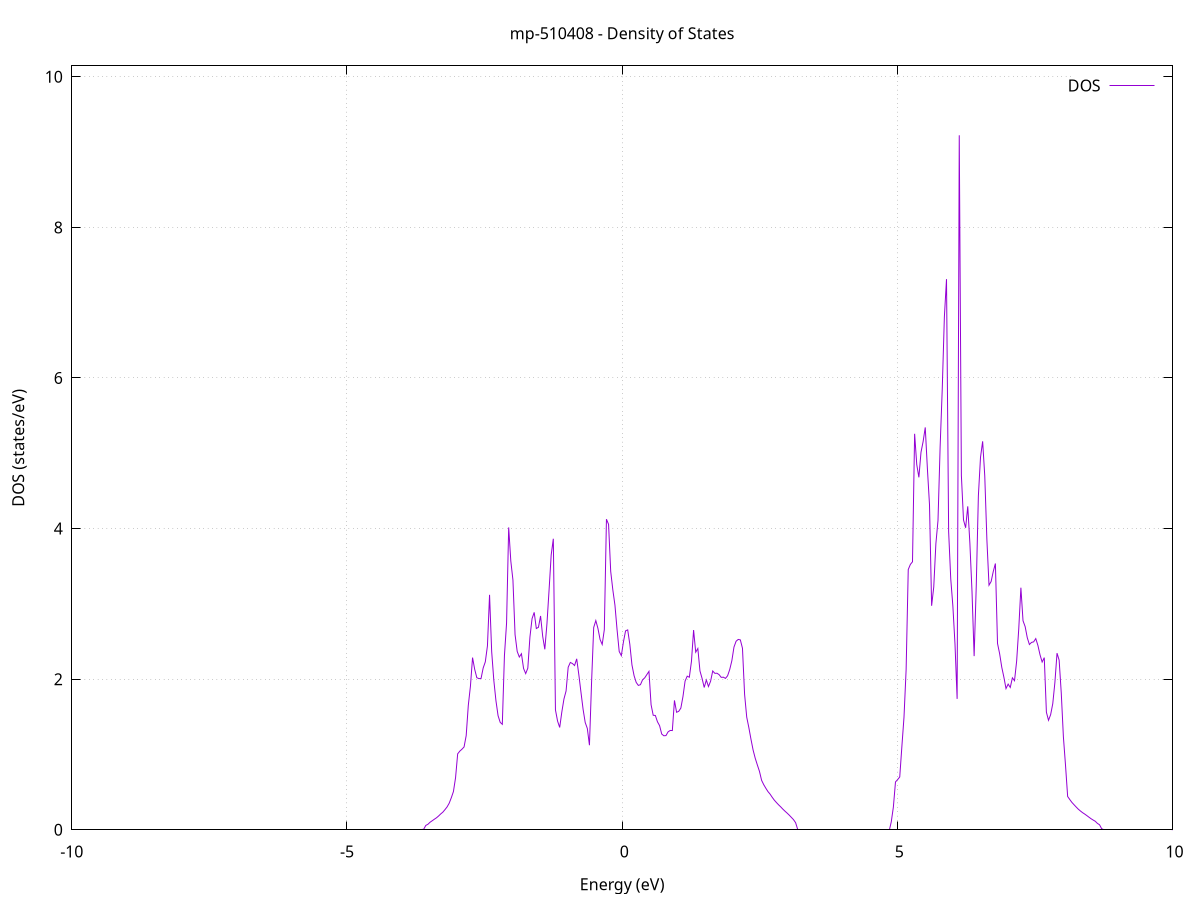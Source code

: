 set title 'mp-510408 - Density of States'
set xlabel 'Energy (eV)'
set ylabel 'DOS (states/eV)'
set grid
set xrange [-10:10]
set yrange [0:10.145]
set xzeroaxis lt -1
set terminal png size 800,600
set output 'mp-510408_dos_gnuplot.png'
plot '-' using 1:2 with lines title 'DOS'
-51.376100 0.000000
-51.337500 0.000000
-51.298900 0.000000
-51.260300 0.000000
-51.221700 0.000000
-51.183100 0.000000
-51.144400 0.000000
-51.105800 0.000000
-51.067200 0.000000
-51.028600 0.000000
-50.990000 0.000000
-50.951300 0.000000
-50.912700 0.000000
-50.874100 0.000000
-50.835500 0.000000
-50.796900 0.000000
-50.758300 0.000000
-50.719600 0.000000
-50.681000 0.000000
-50.642400 0.000000
-50.603800 0.000000
-50.565200 0.000000
-50.526600 0.000000
-50.487900 0.000000
-50.449300 0.000000
-50.410700 0.000000
-50.372100 0.000000
-50.333500 0.000000
-50.294800 0.000000
-50.256200 0.000000
-50.217600 0.000000
-50.179000 0.000000
-50.140400 0.000000
-50.101800 0.000000
-50.063100 0.000000
-50.024500 0.000000
-49.985900 0.000000
-49.947300 0.000000
-49.908700 0.000000
-49.870100 0.000000
-49.831400 0.000000
-49.792800 0.000000
-49.754200 0.000000
-49.715600 0.000000
-49.677000 0.000000
-49.638400 0.000000
-49.599700 0.000000
-49.561100 0.000000
-49.522500 0.000000
-49.483900 0.000000
-49.445300 0.000000
-49.406600 0.000000
-49.368000 0.000000
-49.329400 0.000000
-49.290800 0.000000
-49.252200 0.000000
-49.213600 0.000000
-49.174900 0.000000
-49.136300 0.000000
-49.097700 0.000000
-49.059100 0.000000
-49.020500 0.000000
-48.981900 0.000000
-48.943200 0.000000
-48.904600 0.000000
-48.866000 0.000000
-48.827400 0.000000
-48.788800 0.000000
-48.750100 0.000000
-48.711500 0.000000
-48.672900 0.000000
-48.634300 0.000000
-48.595700 0.000000
-48.557100 0.000000
-48.518400 0.000000
-48.479800 0.000000
-48.441200 0.000000
-48.402600 0.000000
-48.364000 0.000000
-48.325400 0.000000
-48.286700 0.000000
-48.248100 0.000000
-48.209500 0.000000
-48.170900 0.000000
-48.132300 0.000000
-48.093700 0.000000
-48.055000 0.000000
-48.016400 0.000000
-47.977800 0.000000
-47.939200 0.000000
-47.900600 0.000000
-47.861900 0.000000
-47.823300 0.000000
-47.784700 0.000000
-47.746100 0.000000
-47.707500 0.000000
-47.668900 0.000000
-47.630200 0.000000
-47.591600 0.000000
-47.553000 0.000000
-47.514400 0.000000
-47.475800 0.000000
-47.437200 0.000000
-47.398500 0.000000
-47.359900 0.000000
-47.321300 0.000000
-47.282700 0.000000
-47.244100 0.000000
-47.205400 0.000000
-47.166800 0.000000
-47.128200 0.000000
-47.089600 0.000000
-47.051000 0.000000
-47.012400 0.000000
-46.973700 0.000000
-46.935100 0.000000
-46.896500 0.000000
-46.857900 0.000000
-46.819300 0.000000
-46.780700 0.000000
-46.742000 0.000000
-46.703400 0.000000
-46.664800 0.000000
-46.626200 0.000000
-46.587600 0.000000
-46.548900 0.000000
-46.510300 0.000000
-46.471700 0.000000
-46.433100 0.000000
-46.394500 0.000000
-46.355900 0.000000
-46.317200 0.000000
-46.278600 0.000000
-46.240000 0.000000
-46.201400 0.000000
-46.162800 0.000000
-46.124200 0.000000
-46.085500 0.000000
-46.046900 0.000000
-46.008300 0.000000
-45.969700 0.000000
-45.931100 0.000000
-45.892500 0.000000
-45.853800 0.000000
-45.815200 0.000000
-45.776600 0.000000
-45.738000 0.000000
-45.699400 0.000000
-45.660700 0.000000
-45.622100 0.000000
-45.583500 0.000000
-45.544900 0.000000
-45.506300 0.000000
-45.467700 0.000000
-45.429000 0.000000
-45.390400 0.000000
-45.351800 0.000000
-45.313200 0.000000
-45.274600 0.000000
-45.236000 0.000000
-45.197300 0.000000
-45.158700 0.000000
-45.120100 0.000000
-45.081500 0.000000
-45.042900 0.000000
-45.004200 0.000000
-44.965600 0.000000
-44.927000 0.000000
-44.888400 0.000000
-44.849800 0.000000
-44.811200 0.000000
-44.772500 0.000000
-44.733900 0.000000
-44.695300 0.000000
-44.656700 0.000000
-44.618100 0.000000
-44.579500 0.000000
-44.540800 0.000000
-44.502200 0.000000
-44.463600 19.338100
-44.425000 13.343900
-44.386400 14.973500
-44.347800 0.000000
-44.309100 40.123600
-44.270500 0.000000
-44.231900 0.000000
-44.193300 0.000000
-44.154700 0.000000
-44.116000 0.000000
-44.077400 0.000000
-44.038800 0.000000
-44.000200 0.000000
-43.961600 0.000000
-43.923000 0.000000
-43.884300 0.000000
-43.845700 0.000000
-43.807100 0.000000
-43.768500 0.000000
-43.729900 0.000000
-43.691300 0.000000
-43.652600 0.000000
-43.614000 0.000000
-43.575400 0.000000
-43.536800 0.000000
-43.498200 0.000000
-43.459500 0.000000
-43.420900 0.000000
-43.382300 0.000000
-43.343700 0.000000
-43.305100 0.000000
-43.266500 0.000000
-43.227800 0.000000
-43.189200 0.000000
-43.150600 0.000000
-43.112000 0.000000
-43.073400 0.000000
-43.034800 0.000000
-42.996100 0.000000
-42.957500 0.000000
-42.918900 0.000000
-42.880300 0.000000
-42.841700 0.000000
-42.803000 0.000000
-42.764400 0.000000
-42.725800 0.000000
-42.687200 0.000000
-42.648600 0.000000
-42.610000 0.000000
-42.571300 0.000000
-42.532700 0.000000
-42.494100 0.000000
-42.455500 0.000000
-42.416900 0.000000
-42.378300 0.000000
-42.339600 0.000000
-42.301000 0.000000
-42.262400 0.000000
-42.223800 0.000000
-42.185200 0.000000
-42.146600 0.000000
-42.107900 0.000000
-42.069300 0.000000
-42.030700 0.000000
-41.992100 0.000000
-41.953500 0.000000
-41.914800 0.000000
-41.876200 0.000000
-41.837600 0.000000
-41.799000 0.000000
-41.760400 0.000000
-41.721800 0.000000
-41.683100 0.000000
-41.644500 0.000000
-41.605900 0.000000
-41.567300 0.000000
-41.528700 0.000000
-41.490100 0.000000
-41.451400 0.000000
-41.412800 0.000000
-41.374200 0.000000
-41.335600 0.000000
-41.297000 0.000000
-41.258300 0.000000
-41.219700 0.000000
-41.181100 0.000000
-41.142500 0.000000
-41.103900 0.000000
-41.065300 0.000000
-41.026600 0.000000
-40.988000 0.000000
-40.949400 0.000000
-40.910800 0.000000
-40.872200 0.000000
-40.833600 0.000000
-40.794900 0.000000
-40.756300 0.000000
-40.717700 0.000000
-40.679100 0.000000
-40.640500 0.000000
-40.601900 0.000000
-40.563200 0.000000
-40.524600 0.000000
-40.486000 0.000000
-40.447400 0.000000
-40.408800 0.000000
-40.370100 0.000000
-40.331500 0.000000
-40.292900 0.000000
-40.254300 0.000000
-40.215700 0.000000
-40.177100 0.000000
-40.138400 0.000000
-40.099800 0.000000
-40.061200 0.000000
-40.022600 0.000000
-39.984000 0.000000
-39.945400 0.000000
-39.906700 0.000000
-39.868100 0.000000
-39.829500 0.000000
-39.790900 0.000000
-39.752300 0.000000
-39.713600 0.000000
-39.675000 0.000000
-39.636400 0.000000
-39.597800 0.000000
-39.559200 0.000000
-39.520600 0.000000
-39.481900 0.000000
-39.443300 0.000000
-39.404700 0.000000
-39.366100 0.000000
-39.327500 0.000000
-39.288900 0.000000
-39.250200 0.000000
-39.211600 0.000000
-39.173000 0.000000
-39.134400 0.000000
-39.095800 0.000000
-39.057100 0.000000
-39.018500 0.000000
-38.979900 0.000000
-38.941300 0.000000
-38.902700 0.000000
-38.864100 0.000000
-38.825400 0.000000
-38.786800 0.000000
-38.748200 0.000000
-38.709600 0.000000
-38.671000 0.000000
-38.632400 0.000000
-38.593700 0.000000
-38.555100 0.000000
-38.516500 0.000000
-38.477900 0.000000
-38.439300 0.000000
-38.400700 0.000000
-38.362000 0.000000
-38.323400 0.000000
-38.284800 0.000000
-38.246200 0.000000
-38.207600 0.000000
-38.168900 0.000000
-38.130300 0.000000
-38.091700 0.000000
-38.053100 0.000000
-38.014500 0.000000
-37.975900 0.000000
-37.937200 0.000000
-37.898600 0.000000
-37.860000 0.000000
-37.821400 0.000000
-37.782800 0.000000
-37.744200 0.000000
-37.705500 0.000000
-37.666900 0.000000
-37.628300 0.000000
-37.589700 0.000000
-37.551100 0.000000
-37.512400 0.000000
-37.473800 0.000000
-37.435200 0.000000
-37.396600 0.000000
-37.358000 0.000000
-37.319400 0.000000
-37.280700 0.000000
-37.242100 0.000000
-37.203500 0.000000
-37.164900 0.000000
-37.126300 0.000000
-37.087700 0.000000
-37.049000 0.000000
-37.010400 0.000000
-36.971800 0.000000
-36.933200 0.000000
-36.894600 0.000000
-36.855900 0.000000
-36.817300 0.000000
-36.778700 0.000000
-36.740100 0.000000
-36.701500 0.000000
-36.662900 0.000000
-36.624200 0.000000
-36.585600 0.000000
-36.547000 0.000000
-36.508400 0.000000
-36.469800 0.000000
-36.431200 0.000000
-36.392500 0.000000
-36.353900 0.000000
-36.315300 0.000000
-36.276700 0.000000
-36.238100 0.000000
-36.199500 0.000000
-36.160800 0.000000
-36.122200 0.000000
-36.083600 0.000000
-36.045000 0.000000
-36.006400 0.000000
-35.967700 0.000000
-35.929100 0.000000
-35.890500 0.000000
-35.851900 0.000000
-35.813300 0.000000
-35.774700 0.000000
-35.736000 0.000000
-35.697400 0.000000
-35.658800 0.000000
-35.620200 0.000000
-35.581600 0.000000
-35.543000 0.000000
-35.504300 0.000000
-35.465700 0.000000
-35.427100 0.000000
-35.388500 0.000000
-35.349900 0.000000
-35.311200 0.000000
-35.272600 0.000000
-35.234000 0.000000
-35.195400 0.000000
-35.156800 0.000000
-35.118200 0.000000
-35.079500 0.000000
-35.040900 0.000000
-35.002300 0.000000
-34.963700 0.000000
-34.925100 0.000000
-34.886500 0.000000
-34.847800 0.000000
-34.809200 0.000000
-34.770600 0.000000
-34.732000 0.000000
-34.693400 0.000000
-34.654800 0.000000
-34.616100 0.000000
-34.577500 0.000000
-34.538900 0.000000
-34.500300 0.000000
-34.461700 0.000000
-34.423000 0.000000
-34.384400 0.000000
-34.345800 0.000000
-34.307200 0.000000
-34.268600 0.000000
-34.230000 0.000000
-34.191300 0.000000
-34.152700 0.000000
-34.114100 0.000000
-34.075500 0.000000
-34.036900 0.000000
-33.998300 0.000000
-33.959600 0.000000
-33.921000 0.000000
-33.882400 0.000000
-33.843800 0.000000
-33.805200 0.000000
-33.766500 0.000000
-33.727900 0.000000
-33.689300 0.000000
-33.650700 0.000000
-33.612100 0.000000
-33.573500 0.000000
-33.534800 0.000000
-33.496200 0.000000
-33.457600 0.000000
-33.419000 0.000000
-33.380400 0.000000
-33.341800 0.000000
-33.303100 0.000000
-33.264500 0.000000
-33.225900 0.000000
-33.187300 0.000000
-33.148700 0.000000
-33.110000 0.000000
-33.071400 0.000000
-33.032800 0.000000
-32.994200 0.000000
-32.955600 0.000000
-32.917000 0.000000
-32.878300 0.000000
-32.839700 0.000000
-32.801100 0.000000
-32.762500 0.000000
-32.723900 0.000000
-32.685300 0.000000
-32.646600 0.000000
-32.608000 0.000000
-32.569400 0.000000
-32.530800 0.000000
-32.492200 0.000000
-32.453600 0.000000
-32.414900 0.000000
-32.376300 0.000000
-32.337700 0.000000
-32.299100 0.000000
-32.260500 0.000000
-32.221800 0.000000
-32.183200 0.000000
-32.144600 0.000000
-32.106000 0.000000
-32.067400 0.000000
-32.028800 0.000000
-31.990100 0.000000
-31.951500 0.000000
-31.912900 0.000000
-31.874300 0.000000
-31.835700 0.000000
-31.797100 0.000000
-31.758400 0.000000
-31.719800 0.000000
-31.681200 0.000000
-31.642600 0.000000
-31.604000 0.000000
-31.565300 0.000000
-31.526700 0.000000
-31.488100 0.000000
-31.449500 0.000000
-31.410900 0.000000
-31.372300 0.000000
-31.333600 0.000000
-31.295000 0.000000
-31.256400 0.000000
-31.217800 0.000000
-31.179200 0.000000
-31.140600 0.000000
-31.101900 0.000000
-31.063300 0.000000
-31.024700 0.000000
-30.986100 0.000000
-30.947500 0.000000
-30.908900 0.000000
-30.870200 0.000000
-30.831600 0.000000
-30.793000 0.000000
-30.754400 0.000000
-30.715800 0.000000
-30.677100 0.000000
-30.638500 0.000000
-30.599900 0.000000
-30.561300 0.000000
-30.522700 0.000000
-30.484100 0.000000
-30.445400 0.000000
-30.406800 0.000000
-30.368200 0.000000
-30.329600 0.000000
-30.291000 0.000000
-30.252400 0.000000
-30.213700 0.000000
-30.175100 0.000000
-30.136500 0.000000
-30.097900 0.000000
-30.059300 0.000000
-30.020600 0.000000
-29.982000 0.000000
-29.943400 0.000000
-29.904800 0.000000
-29.866200 0.000000
-29.827600 0.000000
-29.788900 0.000000
-29.750300 0.000000
-29.711700 0.000000
-29.673100 0.000000
-29.634500 0.000000
-29.595900 0.000000
-29.557200 0.000000
-29.518600 0.000000
-29.480000 0.000000
-29.441400 0.000000
-29.402800 0.000000
-29.364100 0.000000
-29.325500 0.000000
-29.286900 0.000000
-29.248300 0.000000
-29.209700 0.000000
-29.171100 0.000000
-29.132400 0.000000
-29.093800 0.000000
-29.055200 0.000000
-29.016600 0.000000
-28.978000 0.000000
-28.939400 0.000000
-28.900700 0.000000
-28.862100 0.000000
-28.823500 0.000000
-28.784900 0.000000
-28.746300 0.000000
-28.707700 0.000000
-28.669000 0.000000
-28.630400 0.000000
-28.591800 0.000000
-28.553200 0.000000
-28.514600 0.000000
-28.475900 0.000000
-28.437300 0.000000
-28.398700 0.000000
-28.360100 0.000000
-28.321500 0.000000
-28.282900 0.000000
-28.244200 0.000000
-28.205600 0.000000
-28.167000 0.000000
-28.128400 0.000000
-28.089800 0.000000
-28.051200 0.000000
-28.012500 0.000000
-27.973900 0.000000
-27.935300 0.000000
-27.896700 0.000000
-27.858100 0.000000
-27.819400 0.000000
-27.780800 0.000000
-27.742200 0.000000
-27.703600 0.000000
-27.665000 0.000000
-27.626400 0.000000
-27.587700 0.000000
-27.549100 0.000000
-27.510500 0.000000
-27.471900 0.000000
-27.433300 0.000000
-27.394700 0.000000
-27.356000 0.000000
-27.317400 0.000000
-27.278800 0.000000
-27.240200 0.000000
-27.201600 0.000000
-27.163000 0.000000
-27.124300 0.000000
-27.085700 0.000000
-27.047100 0.000000
-27.008500 0.000000
-26.969900 0.000000
-26.931200 0.000000
-26.892600 0.000000
-26.854000 0.000000
-26.815400 0.000000
-26.776800 0.000000
-26.738200 0.000000
-26.699500 0.000000
-26.660900 0.000000
-26.622300 0.000000
-26.583700 0.000000
-26.545100 0.000000
-26.506500 0.000000
-26.467800 0.000000
-26.429200 0.000000
-26.390600 0.000000
-26.352000 0.000000
-26.313400 0.000000
-26.274700 0.000000
-26.236100 0.000000
-26.197500 0.000000
-26.158900 0.000000
-26.120300 0.000000
-26.081700 0.000000
-26.043000 0.000000
-26.004400 0.000000
-25.965800 0.000000
-25.927200 0.000000
-25.888600 0.000000
-25.850000 0.000000
-25.811300 0.000000
-25.772700 0.000000
-25.734100 0.000000
-25.695500 0.000000
-25.656900 0.000000
-25.618200 0.000000
-25.579600 0.000000
-25.541000 0.000000
-25.502400 0.000000
-25.463800 0.000000
-25.425200 0.000000
-25.386500 0.000000
-25.347900 0.000000
-25.309300 0.000000
-25.270700 0.000000
-25.232100 0.000000
-25.193500 0.000000
-25.154800 0.000000
-25.116200 0.000000
-25.077600 0.000000
-25.039000 0.000000
-25.000400 0.000000
-24.961800 0.000000
-24.923100 0.000000
-24.884500 0.000000
-24.845900 0.000000
-24.807300 0.000000
-24.768700 0.000000
-24.730000 0.000000
-24.691400 0.000000
-24.652800 0.000000
-24.614200 0.000000
-24.575600 0.000000
-24.537000 0.000000
-24.498300 0.000000
-24.459700 0.000000
-24.421100 0.000000
-24.382500 0.000000
-24.343900 0.000000
-24.305300 0.000000
-24.266600 0.000000
-24.228000 0.000000
-24.189400 0.000000
-24.150800 0.000000
-24.112200 0.000000
-24.073500 0.000000
-24.034900 0.000000
-23.996300 0.000000
-23.957700 0.000000
-23.919100 0.000000
-23.880500 0.000000
-23.841800 0.000000
-23.803200 0.000000
-23.764600 0.000000
-23.726000 0.000000
-23.687400 0.000000
-23.648800 0.000000
-23.610100 0.000000
-23.571500 0.000000
-23.532900 0.000000
-23.494300 0.000000
-23.455700 0.000000
-23.417100 0.000000
-23.378400 0.000000
-23.339800 0.000000
-23.301200 0.000000
-23.262600 0.000000
-23.224000 0.000000
-23.185300 0.000000
-23.146700 0.000000
-23.108100 0.000000
-23.069500 0.000000
-23.030900 0.000000
-22.992300 0.000000
-22.953600 0.000000
-22.915000 0.000000
-22.876400 0.000000
-22.837800 0.000000
-22.799200 0.000000
-22.760600 0.000000
-22.721900 0.000000
-22.683300 0.000000
-22.644700 0.000000
-22.606100 0.000000
-22.567500 0.000000
-22.528800 0.000000
-22.490200 0.000000
-22.451600 0.000000
-22.413000 0.000000
-22.374400 0.000000
-22.335800 0.000000
-22.297100 0.000000
-22.258500 0.000000
-22.219900 0.000000
-22.181300 0.000000
-22.142700 0.000000
-22.104100 0.000000
-22.065400 0.000000
-22.026800 0.000000
-21.988200 0.000000
-21.949600 0.000000
-21.911000 0.000000
-21.872300 0.000000
-21.833700 0.000000
-21.795100 0.000000
-21.756500 0.000000
-21.717900 0.000000
-21.679300 0.000000
-21.640600 0.000000
-21.602000 0.000000
-21.563400 0.000000
-21.524800 0.000000
-21.486200 0.000000
-21.447600 0.000000
-21.408900 0.000000
-21.370300 0.000000
-21.331700 0.000000
-21.293100 0.000000
-21.254500 0.000000
-21.215900 0.000000
-21.177200 0.000000
-21.138600 0.000000
-21.100000 0.000000
-21.061400 0.000000
-21.022800 0.000000
-20.984100 0.000000
-20.945500 0.000000
-20.906900 0.000000
-20.868300 0.000000
-20.829700 0.000000
-20.791100 0.000000
-20.752400 0.000000
-20.713800 0.000000
-20.675200 0.000000
-20.636600 0.000000
-20.598000 0.000000
-20.559400 0.000000
-20.520700 0.000000
-20.482100 0.000000
-20.443500 0.000000
-20.404900 0.000000
-20.366300 0.000000
-20.327600 0.000000
-20.289000 0.000000
-20.250400 0.000000
-20.211800 0.000000
-20.173200 0.000000
-20.134600 0.000000
-20.095900 0.000000
-20.057300 0.000000
-20.018700 0.000000
-19.980100 0.000000
-19.941500 0.000000
-19.902900 0.000000
-19.864200 0.000000
-19.825600 0.000000
-19.787000 0.000000
-19.748400 0.000000
-19.709800 0.000000
-19.671200 0.000000
-19.632500 0.000000
-19.593900 0.000000
-19.555300 0.000000
-19.516700 0.000000
-19.478100 0.000000
-19.439400 0.000000
-19.400800 0.000000
-19.362200 0.000000
-19.323600 0.000000
-19.285000 0.000000
-19.246400 0.000000
-19.207700 0.000000
-19.169100 0.000000
-19.130500 0.000000
-19.091900 0.000000
-19.053300 0.000000
-19.014700 0.000000
-18.976000 0.000000
-18.937400 0.000000
-18.898800 0.000000
-18.860200 0.000000
-18.821600 0.000000
-18.782900 0.000000
-18.744300 0.000000
-18.705700 0.000000
-18.667100 0.000000
-18.628500 0.000000
-18.589900 0.000000
-18.551200 0.000000
-18.512600 0.000000
-18.474000 0.000000
-18.435400 0.000000
-18.396800 0.000000
-18.358200 0.000000
-18.319500 0.000000
-18.280900 0.000000
-18.242300 0.000000
-18.203700 0.000000
-18.165100 0.000000
-18.126400 0.000000
-18.087800 0.000000
-18.049200 0.000000
-18.010600 0.000000
-17.972000 0.000000
-17.933400 0.000000
-17.894700 0.000000
-17.856100 0.000000
-17.817500 0.000000
-17.778900 0.000000
-17.740300 0.000000
-17.701700 0.000000
-17.663000 0.000000
-17.624400 0.000000
-17.585800 0.000000
-17.547200 0.000000
-17.508600 0.000000
-17.470000 0.000000
-17.431300 0.000000
-17.392700 0.000000
-17.354100 0.000000
-17.315500 0.000000
-17.276900 0.000000
-17.238200 0.000000
-17.199600 0.000000
-17.161000 0.000000
-17.122400 0.000000
-17.083800 0.000000
-17.045200 0.000000
-17.006500 0.000000
-16.967900 0.000000
-16.929300 0.000000
-16.890700 0.000000
-16.852100 0.000000
-16.813500 0.000000
-16.774800 0.000000
-16.736200 0.000000
-16.697600 0.000000
-16.659000 0.000000
-16.620400 0.000000
-16.581700 0.000000
-16.543100 0.000000
-16.504500 0.000000
-16.465900 0.000000
-16.427300 0.000000
-16.388700 0.000000
-16.350000 0.000000
-16.311400 0.000000
-16.272800 0.000000
-16.234200 0.000000
-16.195600 0.000000
-16.157000 0.000000
-16.118300 0.000000
-16.079700 0.000000
-16.041100 0.103300
-16.002500 0.162300
-15.963900 0.195200
-15.925300 0.235700
-15.886600 0.272400
-15.848000 0.301100
-15.809400 0.335600
-15.770800 0.369500
-15.732200 0.397600
-15.693500 0.429000
-15.654900 0.463100
-15.616300 0.497000
-15.577700 0.529200
-15.539100 0.563500
-15.500500 0.601100
-15.461800 0.641400
-15.423200 0.683000
-15.384600 0.724900
-15.346000 0.772000
-15.307400 0.827600
-15.268800 0.883400
-15.230100 0.953400
-15.191500 1.033400
-15.152900 1.153200
-15.114300 1.302700
-15.075700 1.333800
-15.037000 1.356500
-14.998400 1.369900
-14.959800 1.393800
-14.921200 1.419900
-14.882600 1.455100
-14.844000 1.487200
-14.805300 1.526600
-14.766700 1.575300
-14.728100 1.624500
-14.689500 1.690100
-14.650900 1.854100
-14.612300 1.878400
-14.573600 1.941700
-14.535000 2.028000
-14.496400 2.338400
-14.457800 2.641600
-14.419200 2.375600
-14.380500 2.850800
-14.341900 2.041200
-14.303300 2.818200
-14.264700 3.187000
-14.226100 5.405300
-14.187500 7.548200
-14.148800 8.735300
-14.110200 8.019600
-14.071600 7.612200
-14.033000 7.755300
-13.994400 0.000000
-13.955800 0.000000
-13.917100 0.000000
-13.878500 0.000000
-13.839900 0.000000
-13.801300 0.000000
-13.762700 0.000000
-13.724100 0.000000
-13.685400 0.000000
-13.646800 0.000000
-13.608200 0.000000
-13.569600 0.000000
-13.531000 0.000000
-13.492300 0.000000
-13.453700 0.000000
-13.415100 0.000000
-13.376500 0.000000
-13.337900 0.000000
-13.299300 0.000000
-13.260600 0.000000
-13.222000 0.000000
-13.183400 0.000000
-13.144800 0.000000
-13.106200 0.000000
-13.067600 0.000000
-13.028900 0.000000
-12.990300 0.000000
-12.951700 0.000000
-12.913100 0.000000
-12.874500 0.000000
-12.835800 0.000000
-12.797200 0.000000
-12.758600 0.000000
-12.720000 0.000000
-12.681400 0.000000
-12.642800 0.000000
-12.604100 0.000000
-12.565500 0.000000
-12.526900 0.000000
-12.488300 0.000000
-12.449700 0.000000
-12.411100 0.000000
-12.372400 0.000000
-12.333800 0.000000
-12.295200 0.000000
-12.256600 0.000000
-12.218000 0.000000
-12.179400 0.000000
-12.140700 0.000000
-12.102100 0.000000
-12.063500 0.000000
-12.024900 0.000000
-11.986300 0.000000
-11.947600 0.000000
-11.909000 0.000000
-11.870400 0.000000
-11.831800 0.000000
-11.793200 0.000000
-11.754600 0.000000
-11.715900 0.000000
-11.677300 0.000000
-11.638700 0.000000
-11.600100 0.000000
-11.561500 0.000000
-11.522900 0.000000
-11.484200 0.000000
-11.445600 0.000000
-11.407000 0.000000
-11.368400 0.000000
-11.329800 0.000000
-11.291100 0.000000
-11.252500 0.000000
-11.213900 0.000000
-11.175300 0.000000
-11.136700 0.000000
-11.098100 0.000000
-11.059400 0.000000
-11.020800 0.000000
-10.982200 0.000000
-10.943600 0.000000
-10.905000 0.000000
-10.866400 0.000000
-10.827700 0.000000
-10.789100 0.000000
-10.750500 0.000000
-10.711900 0.000000
-10.673300 0.000000
-10.634600 0.000000
-10.596000 0.000000
-10.557400 0.000000
-10.518800 0.000000
-10.480200 0.000000
-10.441600 0.000000
-10.402900 0.000000
-10.364300 0.000000
-10.325700 0.000000
-10.287100 0.000000
-10.248500 0.000000
-10.209900 0.000000
-10.171200 0.000000
-10.132600 0.000000
-10.094000 0.000000
-10.055400 0.000000
-10.016800 0.000000
-9.978200 0.000000
-9.939500 0.000000
-9.900900 0.000000
-9.862300 0.000000
-9.823700 0.000000
-9.785100 0.000000
-9.746400 0.000000
-9.707800 0.000000
-9.669200 0.000000
-9.630600 0.000000
-9.592000 0.000000
-9.553400 0.000000
-9.514700 0.000000
-9.476100 0.000000
-9.437500 0.000000
-9.398900 0.000000
-9.360300 0.000000
-9.321700 0.000000
-9.283000 0.000000
-9.244400 0.000000
-9.205800 0.000000
-9.167200 0.000000
-9.128600 0.000000
-9.089900 0.000000
-9.051300 0.000000
-9.012700 0.000000
-8.974100 0.000000
-8.935500 0.000000
-8.896900 0.000000
-8.858200 0.000000
-8.819600 0.000000
-8.781000 0.000000
-8.742400 0.000000
-8.703800 0.000000
-8.665200 0.000000
-8.626500 0.000000
-8.587900 0.000000
-8.549300 0.000000
-8.510700 0.000000
-8.472100 0.000000
-8.433500 0.000000
-8.394800 0.000000
-8.356200 0.000000
-8.317600 0.000000
-8.279000 0.000000
-8.240400 0.000000
-8.201700 0.000000
-8.163100 0.000000
-8.124500 0.000000
-8.085900 0.000000
-8.047300 0.000000
-8.008700 0.000000
-7.970000 0.000000
-7.931400 0.000000
-7.892800 0.000000
-7.854200 0.000000
-7.815600 0.000000
-7.777000 0.000000
-7.738300 0.000000
-7.699700 0.000000
-7.661100 0.000000
-7.622500 0.000000
-7.583900 0.000000
-7.545200 0.000000
-7.506600 0.000000
-7.468000 0.000000
-7.429400 0.000000
-7.390800 0.000000
-7.352200 0.000000
-7.313500 0.000000
-7.274900 0.000000
-7.236300 0.000000
-7.197700 0.000000
-7.159100 0.000000
-7.120500 0.000000
-7.081800 0.000000
-7.043200 0.000000
-7.004600 0.000000
-6.966000 0.000000
-6.927400 0.000000
-6.888700 0.000000
-6.850100 0.000000
-6.811500 0.000000
-6.772900 0.000000
-6.734300 0.000000
-6.695700 0.000000
-6.657000 0.000000
-6.618400 0.000000
-6.579800 0.000000
-6.541200 0.000000
-6.502600 0.000000
-6.464000 0.000000
-6.425300 0.000000
-6.386700 0.000000
-6.348100 0.000000
-6.309500 0.000000
-6.270900 0.000000
-6.232300 0.000000
-6.193600 0.000000
-6.155000 0.000000
-6.116400 0.000000
-6.077800 0.000000
-6.039200 0.000000
-6.000500 0.000000
-5.961900 0.000000
-5.923300 0.000000
-5.884700 0.000000
-5.846100 0.000000
-5.807500 0.000000
-5.768800 0.000000
-5.730200 0.000000
-5.691600 0.000000
-5.653000 0.000000
-5.614400 0.000000
-5.575800 0.000000
-5.537100 0.000000
-5.498500 0.000000
-5.459900 0.000000
-5.421300 0.000000
-5.382700 0.000000
-5.344000 0.000000
-5.305400 0.000000
-5.266800 0.000000
-5.228200 0.000000
-5.189600 0.000000
-5.151000 0.000000
-5.112300 0.000000
-5.073700 0.000000
-5.035100 0.000000
-4.996500 0.000000
-4.957900 0.000000
-4.919300 0.000000
-4.880600 0.000000
-4.842000 0.000000
-4.803400 0.000000
-4.764800 0.000000
-4.726200 0.000000
-4.687600 0.000000
-4.648900 0.000000
-4.610300 0.000000
-4.571700 0.000000
-4.533100 0.000000
-4.494500 0.000000
-4.455800 0.000000
-4.417200 0.000000
-4.378600 0.000000
-4.340000 0.000000
-4.301400 0.000000
-4.262800 0.000000
-4.224100 0.000000
-4.185500 0.000000
-4.146900 0.000000
-4.108300 0.000000
-4.069700 0.000000
-4.031100 0.000000
-3.992400 0.000000
-3.953800 0.000000
-3.915200 0.000000
-3.876600 0.000000
-3.838000 0.000000
-3.799300 0.000000
-3.760700 0.000000
-3.722100 0.000000
-3.683500 0.000000
-3.644900 0.000000
-3.606300 0.006300
-3.567600 0.057900
-3.529000 0.073100
-3.490400 0.100000
-3.451800 0.119500
-3.413200 0.139500
-3.374600 0.158600
-3.335900 0.182500
-3.297300 0.209900
-3.258700 0.233500
-3.220100 0.266900
-3.181500 0.302900
-3.142800 0.352500
-3.104200 0.425200
-3.065600 0.507400
-3.027000 0.690900
-2.988400 1.008700
-2.949800 1.044400
-2.911100 1.069800
-2.872500 1.099800
-2.833900 1.249800
-2.795300 1.652200
-2.756700 1.906400
-2.718100 2.286800
-2.679400 2.131000
-2.640800 2.019900
-2.602200 2.007300
-2.563600 2.009900
-2.525000 2.149100
-2.486400 2.230000
-2.447700 2.441900
-2.409100 3.120200
-2.370500 2.364900
-2.331900 1.986300
-2.293300 1.715600
-2.254600 1.515700
-2.216000 1.426900
-2.177400 1.400600
-2.138800 2.313200
-2.100200 2.743200
-2.061600 4.015300
-2.022900 3.568800
-1.984300 3.316800
-1.945700 2.591900
-1.907100 2.369300
-1.868500 2.294400
-1.829900 2.337800
-1.791200 2.142200
-1.752600 2.074200
-1.714000 2.146000
-1.675400 2.559800
-1.636800 2.804100
-1.598100 2.887500
-1.559500 2.673100
-1.520900 2.689000
-1.482300 2.839500
-1.443700 2.568900
-1.405100 2.396700
-1.366400 2.734600
-1.327800 3.183900
-1.289200 3.650200
-1.250600 3.864900
-1.212000 1.592400
-1.173400 1.443700
-1.134700 1.358800
-1.096100 1.563900
-1.057500 1.736600
-1.018900 1.843000
-0.980300 2.158900
-0.941700 2.222000
-0.903000 2.207800
-0.864400 2.181400
-0.825800 2.270300
-0.787200 2.060000
-0.748600 1.828500
-0.709900 1.601400
-0.671300 1.425000
-0.632700 1.345500
-0.594100 1.123000
-0.555500 1.960100
-0.516900 2.686700
-0.478200 2.778200
-0.439600 2.673000
-0.401000 2.526800
-0.362400 2.460700
-0.323800 2.658300
-0.285200 4.124700
-0.246500 4.055800
-0.207900 3.431400
-0.169300 3.186300
-0.130700 2.982400
-0.092100 2.655400
-0.053400 2.367400
-0.014800 2.312600
0.023800 2.496300
0.062400 2.641800
0.101000 2.654800
0.139600 2.463500
0.178300 2.189100
0.216900 2.046200
0.255500 1.956900
0.294100 1.917200
0.332700 1.927000
0.371300 1.992000
0.410000 2.017300
0.448600 2.060700
0.487200 2.103500
0.525800 1.660700
0.564400 1.520600
0.603100 1.518100
0.641700 1.434000
0.680300 1.382700
0.718900 1.271800
0.757500 1.248500
0.796100 1.250800
0.834800 1.300300
0.873400 1.319000
0.912000 1.317900
0.950600 1.718300
0.989200 1.560500
1.027800 1.573000
1.066500 1.615600
1.105100 1.768900
1.143700 1.975000
1.182300 2.040100
1.220900 2.026100
1.259500 2.237400
1.298200 2.652500
1.336800 2.358700
1.375400 2.407300
1.414000 2.109700
1.452600 2.009700
1.491300 1.889900
1.529900 1.988900
1.568500 1.902500
1.607100 1.972900
1.645700 2.108900
1.684300 2.077900
1.723000 2.078900
1.761600 2.060200
1.800200 2.024200
1.838800 2.026600
1.877400 2.010500
1.916000 2.044900
1.954700 2.128500
1.993300 2.245000
2.031900 2.426300
2.070500 2.504000
2.109100 2.527800
2.147800 2.522000
2.186400 2.410500
2.225000 1.798400
2.263600 1.495900
2.302200 1.356900
2.340800 1.202700
2.379500 1.058900
2.418100 0.949800
2.456700 0.860700
2.495300 0.775600
2.533900 0.657100
2.572500 0.599500
2.611200 0.551200
2.649800 0.506900
2.688400 0.473200
2.727000 0.431100
2.765600 0.392800
2.804200 0.361200
2.842900 0.331200
2.881500 0.304000
2.920100 0.274100
2.958700 0.247100
2.997300 0.221600
3.036000 0.194400
3.074600 0.164800
3.113200 0.135100
3.151800 0.094000
3.190400 0.003400
3.229000 0.000000
3.267700 0.000000
3.306300 0.000000
3.344900 0.000000
3.383500 0.000000
3.422100 0.000000
3.460700 0.000000
3.499400 0.000000
3.538000 0.000000
3.576600 0.000000
3.615200 0.000000
3.653800 0.000000
3.692500 0.000000
3.731100 0.000000
3.769700 0.000000
3.808300 0.000000
3.846900 0.000000
3.885500 0.000000
3.924200 0.000000
3.962800 0.000000
4.001400 0.000000
4.040000 0.000000
4.078600 0.000000
4.117200 0.000000
4.155900 0.000000
4.194500 0.000000
4.233100 0.000000
4.271700 0.000000
4.310300 0.000000
4.349000 0.000000
4.387600 0.000000
4.426200 0.000000
4.464800 0.000000
4.503400 0.000000
4.542000 0.000000
4.580700 0.000000
4.619300 0.000000
4.657900 0.000000
4.696500 0.000000
4.735100 0.000000
4.773700 0.000000
4.812400 0.000000
4.851000 0.000000
4.889600 0.104200
4.928200 0.301000
4.966800 0.635300
5.005400 0.666100
5.044100 0.702000
5.082700 1.105600
5.121300 1.495300
5.159900 2.126600
5.198500 3.456100
5.237200 3.524200
5.275800 3.558900
5.314400 5.258900
5.353000 4.850300
5.391600 4.680600
5.430200 5.013600
5.468900 5.156200
5.507500 5.343600
5.546100 4.799800
5.584700 4.316700
5.623300 2.975000
5.661900 3.223900
5.700600 3.799100
5.739200 4.108000
5.777800 5.084700
5.816400 5.854000
5.855000 6.812000
5.893700 7.312500
5.932300 3.961600
5.970900 3.331300
6.009500 2.970000
6.048100 2.463200
6.086700 1.738200
6.125400 9.223000
6.164000 4.704800
6.202600 4.114900
6.241200 4.010300
6.279800 4.295300
6.318400 3.806700
6.357100 3.163500
6.395700 2.306100
6.434300 3.238800
6.472900 4.436100
6.511500 4.946600
6.550200 5.158800
6.588800 4.698800
6.627400 3.851900
6.666000 3.248000
6.704600 3.297300
6.743200 3.429300
6.781900 3.536100
6.820500 2.475300
6.859100 2.337900
6.897700 2.158400
6.936300 2.025800
6.974900 1.875300
7.013600 1.934500
7.052200 1.890200
7.090800 2.017700
7.129400 1.979700
7.168000 2.239500
7.206600 2.671400
7.245300 3.215100
7.283900 2.775900
7.322500 2.698400
7.361100 2.551600
7.399700 2.460400
7.438400 2.488200
7.477000 2.495800
7.515600 2.539000
7.554200 2.448900
7.592800 2.324200
7.631400 2.227700
7.670100 2.286000
7.708700 1.561000
7.747300 1.454100
7.785900 1.529200
7.824500 1.674800
7.863100 1.956400
7.901800 2.345700
7.940400 2.252500
7.979000 1.814200
8.017600 1.233400
8.056200 0.855600
8.094900 0.442100
8.133500 0.401600
8.172100 0.363600
8.210700 0.332900
8.249300 0.302700
8.287900 0.273800
8.326600 0.249800
8.365200 0.227700
8.403800 0.209200
8.442400 0.188900
8.481000 0.167800
8.519600 0.147100
8.558300 0.129300
8.596900 0.112900
8.635500 0.084800
8.674100 0.066800
8.712700 0.014100
8.751300 0.000000
8.790000 0.000000
8.828600 0.000000
8.867200 0.000000
8.905800 0.000000
8.944400 0.000000
8.983100 0.000000
9.021700 0.000000
9.060300 0.000000
9.098900 0.000000
9.137500 0.000000
9.176100 0.000000
9.214800 0.000000
9.253400 0.000000
9.292000 0.000000
9.330600 0.000000
9.369200 0.000000
9.407800 0.000000
9.446500 0.000000
9.485100 0.000000
9.523700 0.000000
9.562300 0.000000
9.600900 0.000000
9.639600 0.000000
9.678200 0.000000
9.716800 0.000000
9.755400 0.000000
9.794000 0.000000
9.832600 0.000000
9.871300 0.000000
9.909900 0.000000
9.948500 0.000000
9.987100 0.000000
10.025700 0.000000
10.064300 0.000000
10.103000 0.000000
10.141600 0.000000
10.180200 0.000000
10.218800 0.000000
10.257400 0.000000
10.296100 0.000000
10.334700 0.000000
10.373300 0.000000
10.411900 0.000000
10.450500 0.000000
10.489100 0.000000
10.527800 0.000000
10.566400 0.000000
10.605000 0.000000
10.643600 0.000000
10.682200 0.000000
10.720800 0.000000
10.759500 0.000000
10.798100 0.000000
10.836700 0.000000
10.875300 0.000000
10.913900 0.000000
10.952500 0.000000
10.991200 0.000000
11.029800 0.000000
11.068400 0.000000
11.107000 0.000000
11.145600 0.003600
11.184300 0.014900
11.222900 0.025200
11.261500 0.028000
11.300100 0.030500
11.338700 0.035500
11.377300 0.041200
11.416000 0.046500
11.454600 0.049100
11.493200 0.050800
11.531800 0.053900
11.570400 0.057400
11.609000 0.060800
11.647700 0.064200
11.686300 0.067700
11.724900 0.071700
11.763500 0.075000
11.802100 0.077500
11.840800 0.080300
11.879400 0.083300
11.918000 0.086200
11.956600 0.089200
11.995200 0.092300
12.033800 0.095900
12.072500 0.099500
12.111100 0.103200
12.149700 0.106800
12.188300 0.110000
12.226900 0.113100
12.265500 0.116100
12.304200 0.119400
12.342800 0.123000
12.381400 0.126600
12.420000 0.130300
12.458600 0.134000
12.497200 0.137900
12.535900 0.141700
12.574500 0.145600
12.613100 0.149400
12.651700 0.153300
12.690300 0.157700
12.729000 0.161800
12.767600 0.166100
12.806200 0.170400
12.844800 0.174700
12.883400 0.179000
12.922000 0.183400
12.960700 0.187800
12.999300 0.192200
13.037900 0.197200
13.076500 0.202600
13.115100 0.207900
13.153700 0.213200
13.192400 0.218700
13.231000 0.224100
13.269600 0.229500
13.308200 0.234800
13.346800 0.240300
13.385500 0.245900
13.424100 0.252200
13.462700 0.258500
13.501300 0.265100
13.539900 0.272200
13.578500 0.279200
13.617200 0.286200
13.655800 0.293300
13.694400 0.300500
13.733000 0.307800
13.771600 0.315500
13.810200 0.323800
13.848900 0.332100
13.887500 0.340900
13.926100 0.350800
13.964700 0.360700
14.003300 0.370500
14.042000 0.380600
14.080600 0.390800
14.119200 0.401600
14.157800 0.412800
14.196400 0.424900
14.235000 0.439500
14.273700 0.455200
14.312300 0.470400
14.350900 0.486100
14.389500 0.502000
14.428100 0.520500
14.466700 0.546300
14.505400 0.574000
14.544000 0.604600
14.582600 0.661800
14.621200 0.792000
14.659800 0.837900
14.698400 0.821100
14.737100 0.844600
14.775700 0.881200
14.814300 0.886500
14.852900 0.880100
14.891500 0.890900
14.930200 0.880200
14.968800 0.863600
15.007400 0.876700
15.046000 0.902500
15.084600 0.942000
15.123200 1.007800
15.161900 1.155100
15.200500 1.197500
15.239100 1.223100
15.277700 1.199600
15.316300 1.173800
15.354900 1.111000
15.393600 1.050900
15.432200 1.019400
15.470800 1.036800
15.509400 1.021700
15.548000 0.836900
15.586700 0.802000
15.625300 0.793800
15.663900 0.787400
15.702500 0.770200
15.741100 0.767400
15.779700 0.768900
15.818400 0.800600
15.857000 0.784200
15.895600 0.787100
15.934200 0.812400
15.972800 0.862900
16.011400 0.920200
16.050100 0.808800
16.088700 0.781000
16.127300 0.750600
16.165900 0.728400
16.204500 0.706400
16.243100 0.685000
16.281800 0.674500
16.320400 0.666600
16.359000 0.667000
16.397600 0.646900
16.436200 0.654200
16.474900 0.663100
16.513500 0.671200
16.552100 0.679600
16.590700 0.689300
16.629300 0.706800
16.667900 0.730100
16.706600 0.761800
16.745200 0.798800
16.783800 0.832600
16.822400 0.907800
16.861000 1.058600
16.899600 1.087400
16.938300 0.969400
16.976900 0.925500
17.015500 0.883500
17.054100 0.844200
17.092700 0.827600
17.131400 0.819500
17.170000 0.813800
17.208600 0.807700
17.247200 0.801400
17.285800 0.808600
17.324400 0.819100
17.363100 0.827300
17.401700 0.842900
17.440300 0.877500
17.478900 0.927000
17.517500 0.965500
17.556100 0.997000
17.594800 1.014900
17.633400 1.023400
17.672000 1.043900
17.710600 1.059900
17.749200 0.999800
17.787900 1.001300
17.826500 1.038600
17.865100 1.212100
17.903700 1.298900
17.942300 1.308200
17.980900 1.126000
18.019600 0.989400
18.058200 0.737100
18.096800 0.573300
18.135400 0.529100
18.174000 0.483100
18.212600 0.420300
18.251300 0.408900
18.289900 0.646200
18.328500 2.186100
18.367100 1.989900
18.405700 2.244600
18.444300 2.327700
18.483000 2.358000
18.521600 2.307500
18.560200 2.326300
18.598800 2.276500
18.637400 2.302500
18.676100 2.468900
18.714700 3.136900
18.753300 2.169300
18.791900 1.797000
18.830500 1.532000
18.869100 1.374700
18.907800 1.283400
18.946400 1.204100
18.985000 1.212800
19.023600 1.342700
19.062200 1.252200
19.100800 1.439800
19.139500 1.585800
19.178100 1.519100
19.216700 1.499100
19.255300 1.574600
19.293900 1.439500
19.332600 1.141000
19.371200 1.058900
19.409800 1.435900
19.448400 1.346500
19.487000 1.194600
19.525600 1.192500
19.564300 1.178100
19.602900 1.302000
19.641500 1.273800
19.680100 1.478400
19.718700 1.426400
19.757300 1.331600
19.796000 1.267900
19.834600 1.190600
19.873200 1.231700
19.911800 1.441600
19.950400 1.547700
19.989000 1.545000
20.027700 1.481200
20.066300 1.431500
20.104900 1.219400
20.143500 1.172200
20.182100 1.112900
20.220800 1.134000
20.259400 1.181500
20.298000 1.229100
20.336600 1.208700
20.375200 1.166700
20.413800 1.166400
20.452500 1.182000
20.491100 1.178200
20.529700 1.265000
20.568300 1.297900
20.606900 1.294700
20.645500 1.275900
20.684200 1.256700
20.722800 1.018000
20.761400 0.849800
20.800000 0.749300
20.838600 0.620200
20.877300 0.525600
20.915900 0.438400
20.954500 0.333900
20.993100 0.305500
21.031700 0.289700
21.070300 0.274500
21.109000 0.259900
21.147600 0.247200
21.186200 0.236200
21.224800 0.225600
21.263400 0.214300
21.302000 0.204300
21.340700 0.197200
21.379300 0.190800
21.417900 0.184600
21.456500 0.178500
21.495100 0.173400
21.533800 0.168700
21.572400 0.164100
21.611000 0.159500
21.649600 0.155300
21.688200 0.151700
21.726800 0.148300
21.765500 0.145400
21.804100 0.142200
21.842700 0.138600
21.881300 0.135000
21.919900 0.132400
21.958500 0.131700
21.997200 0.131700
22.035800 0.130400
22.074400 0.132500
22.113000 0.139900
22.151600 0.124600
22.190200 0.106800
22.228900 0.074000
22.267500 0.061300
22.306100 0.076900
22.344700 0.000200
22.383300 0.000000
22.422000 0.000000
22.460600 0.000000
22.499200 0.000000
22.537800 0.000000
22.576400 0.000000
22.615000 0.000000
22.653700 0.000000
22.692300 0.000000
22.730900 0.000000
22.769500 0.000000
22.808100 0.000000
22.846700 0.000000
22.885400 0.000000
22.924000 0.000000
22.962600 0.000000
23.001200 0.000000
23.039800 0.000000
23.078500 0.000000
23.117100 0.000000
23.155700 0.000000
23.194300 0.000000
23.232900 0.000000
23.271500 0.000000
23.310200 0.000000
23.348800 0.000000
23.387400 0.000000
23.426000 0.000000
23.464600 0.000000
23.503200 0.000000
23.541900 0.000000
23.580500 0.000000
23.619100 0.000000
23.657700 0.000000
23.696300 0.000000
23.734900 0.000000
23.773600 0.000000
23.812200 0.000000
23.850800 0.000000
23.889400 0.000000
23.928000 0.000000
23.966700 0.000000
24.005300 0.000000
24.043900 0.000000
24.082500 0.000000
24.121100 0.000000
24.159700 0.000000
24.198400 0.000000
24.237000 0.000000
24.275600 0.000000
24.314200 0.000000
24.352800 0.000000
24.391400 0.000000
24.430100 0.000000
24.468700 0.000000
24.507300 0.000000
24.545900 0.000000
24.584500 0.000000
24.623200 0.000000
24.661800 0.000000
24.700400 0.000000
24.739000 0.000000
24.777600 0.000000
24.816200 0.000000
24.854900 0.000000
24.893500 0.000000
24.932100 0.000000
24.970700 0.000000
25.009300 0.000000
25.047900 0.000000
25.086600 0.000000
25.125200 0.000000
25.163800 0.000000
25.202400 0.000000
25.241000 0.000000
25.279700 0.000000
25.318300 0.000000
25.356900 0.000000
25.395500 0.000000
25.434100 0.000000
25.472700 0.000000
25.511400 0.000000
25.550000 0.000000
25.588600 0.000000
25.627200 0.000000
25.665800 0.000000
25.704400 0.000000
25.743100 0.000000
25.781700 0.000000
25.820300 0.000000
25.858900 0.000000
e
